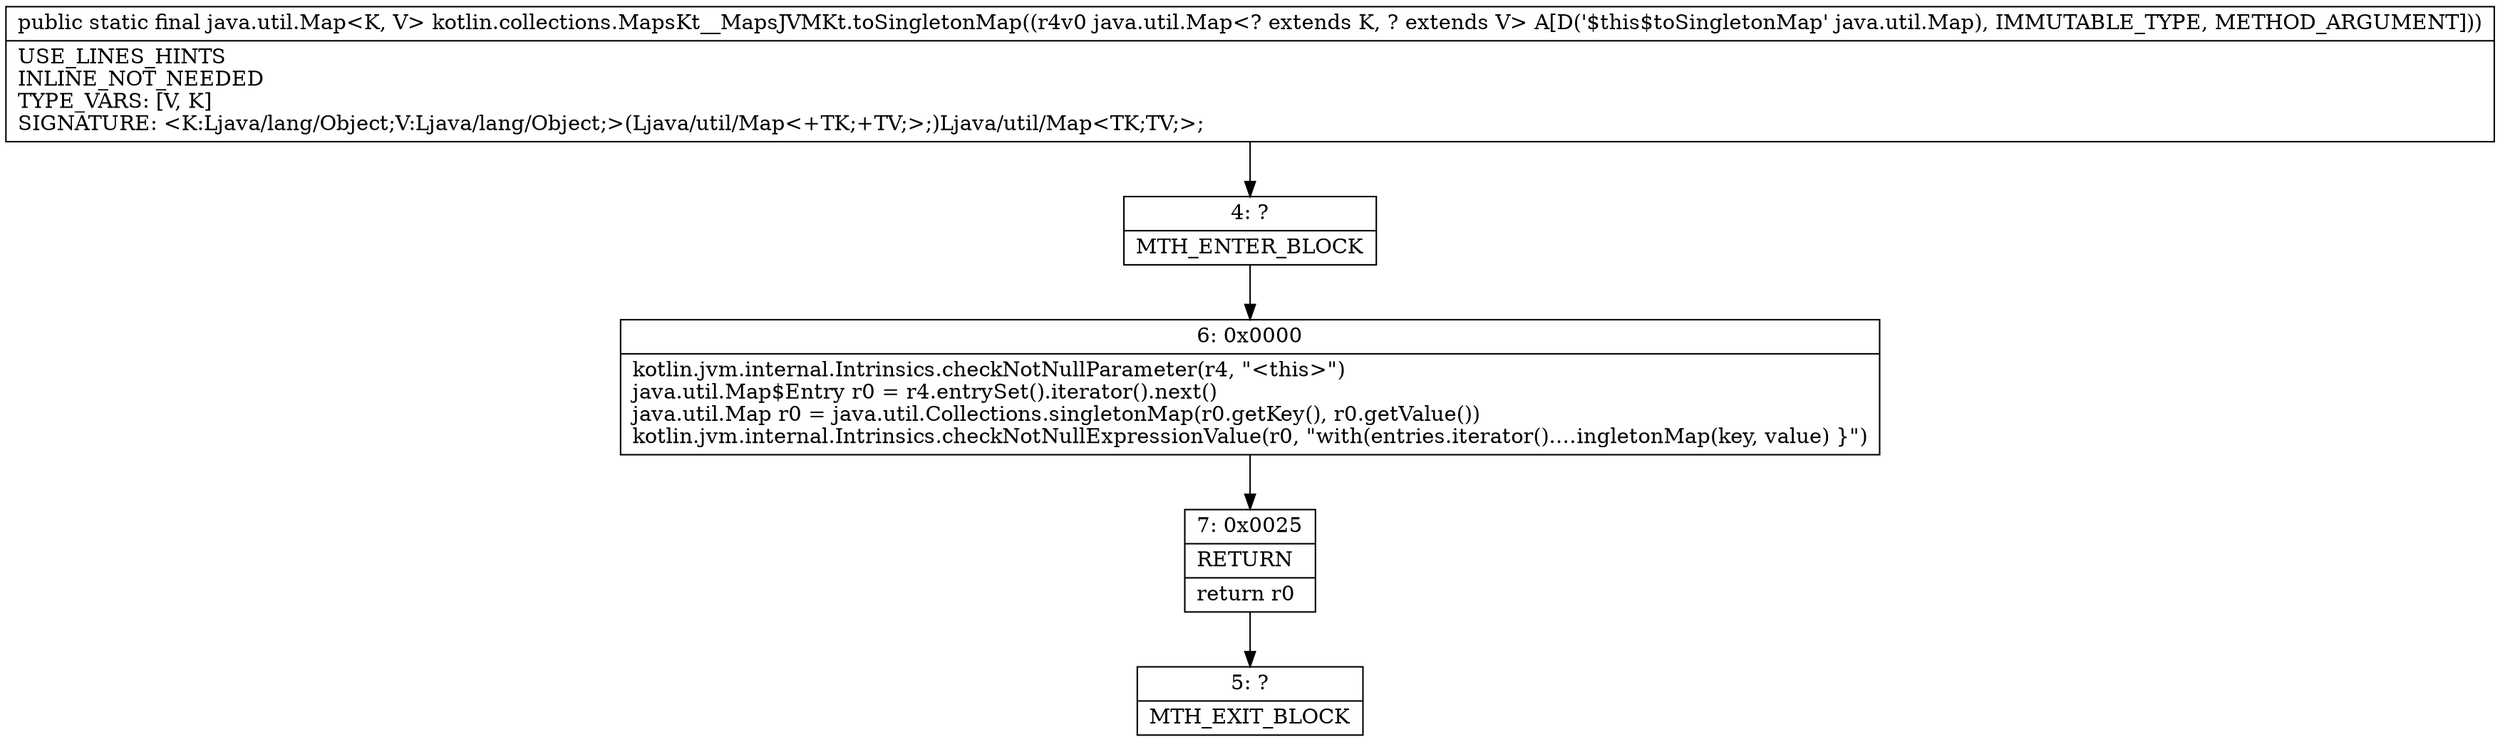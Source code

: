 digraph "CFG forkotlin.collections.MapsKt__MapsJVMKt.toSingletonMap(Ljava\/util\/Map;)Ljava\/util\/Map;" {
Node_4 [shape=record,label="{4\:\ ?|MTH_ENTER_BLOCK\l}"];
Node_6 [shape=record,label="{6\:\ 0x0000|kotlin.jvm.internal.Intrinsics.checkNotNullParameter(r4, \"\<this\>\")\ljava.util.Map$Entry r0 = r4.entrySet().iterator().next()\ljava.util.Map r0 = java.util.Collections.singletonMap(r0.getKey(), r0.getValue())\lkotlin.jvm.internal.Intrinsics.checkNotNullExpressionValue(r0, \"with(entries.iterator().…ingletonMap(key, value) \}\")\l}"];
Node_7 [shape=record,label="{7\:\ 0x0025|RETURN\l|return r0\l}"];
Node_5 [shape=record,label="{5\:\ ?|MTH_EXIT_BLOCK\l}"];
MethodNode[shape=record,label="{public static final java.util.Map\<K, V\> kotlin.collections.MapsKt__MapsJVMKt.toSingletonMap((r4v0 java.util.Map\<? extends K, ? extends V\> A[D('$this$toSingletonMap' java.util.Map), IMMUTABLE_TYPE, METHOD_ARGUMENT]))  | USE_LINES_HINTS\lINLINE_NOT_NEEDED\lTYPE_VARS: [V, K]\lSIGNATURE: \<K:Ljava\/lang\/Object;V:Ljava\/lang\/Object;\>(Ljava\/util\/Map\<+TK;+TV;\>;)Ljava\/util\/Map\<TK;TV;\>;\l}"];
MethodNode -> Node_4;Node_4 -> Node_6;
Node_6 -> Node_7;
Node_7 -> Node_5;
}

